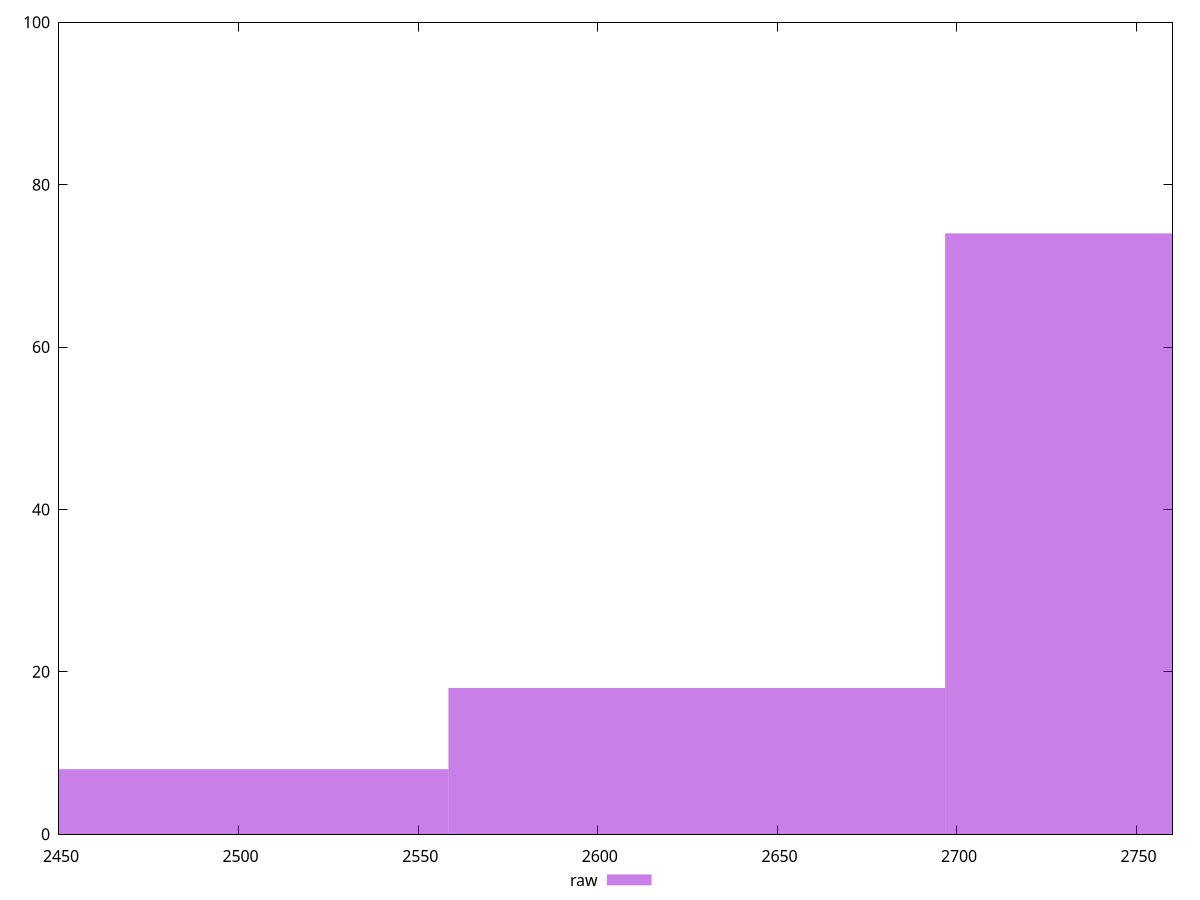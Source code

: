 reset

$raw <<EOF
2627.5609864660646 18
2765.8536699642787 74
2489.268302967851 8
EOF

set key outside below
set boxwidth 138.29268349821393
set xrange [2450:2760]
set yrange [0:100]
set trange [0:100]
set style fill transparent solid 0.5 noborder
set terminal svg size 640, 490 enhanced background rgb 'white'
set output "report_00026_2021-02-22T21:38:55.199Z/uses-text-compression/samples/pages+cached+noadtech/raw/histogram.svg"

plot $raw title "raw" with boxes

reset
